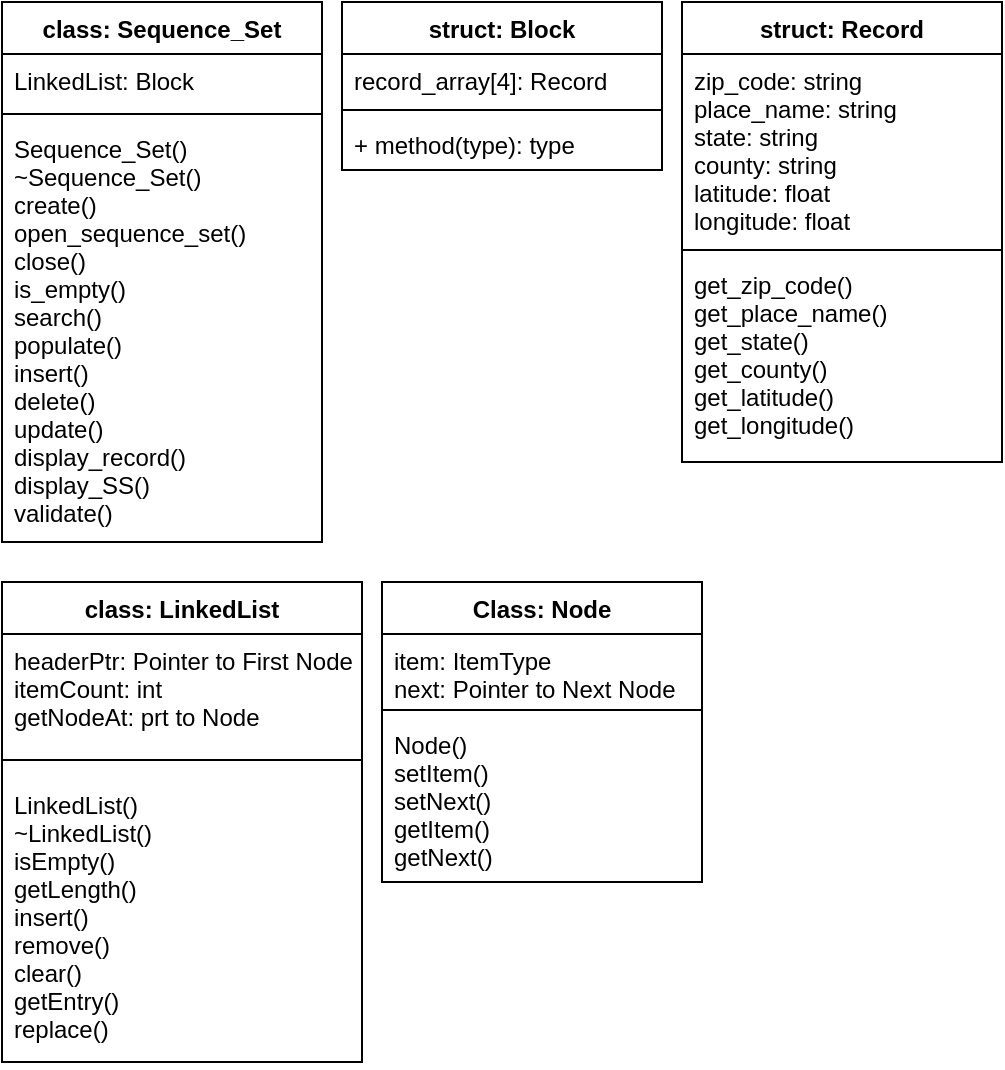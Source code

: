 <mxfile version="12.1.7" type="github" pages="1">
  <diagram id="Ys3HZVprmhT14fWjxTii" name="Page-1">
    <mxGraphModel dx="885" dy="529" grid="1" gridSize="10" guides="1" tooltips="1" connect="1" arrows="1" fold="1" page="1" pageScale="1" pageWidth="850" pageHeight="1100" math="0" shadow="0">
      <root>
        <mxCell id="0"/>
        <mxCell id="1" parent="0"/>
        <mxCell id="aJFEXek-DKKWGumUrWXr-6" value="class: Sequence_Set" style="swimlane;fontStyle=1;align=center;verticalAlign=top;childLayout=stackLayout;horizontal=1;startSize=26;horizontalStack=0;resizeParent=1;resizeParentMax=0;resizeLast=0;collapsible=1;marginBottom=0;" parent="1" vertex="1">
          <mxGeometry x="70" y="400" width="160" height="270" as="geometry"/>
        </mxCell>
        <mxCell id="aJFEXek-DKKWGumUrWXr-7" value="LinkedList: Block" style="text;strokeColor=none;fillColor=none;align=left;verticalAlign=top;spacingLeft=4;spacingRight=4;overflow=hidden;rotatable=0;points=[[0,0.5],[1,0.5]];portConstraint=eastwest;" parent="aJFEXek-DKKWGumUrWXr-6" vertex="1">
          <mxGeometry y="26" width="160" height="26" as="geometry"/>
        </mxCell>
        <mxCell id="aJFEXek-DKKWGumUrWXr-8" value="" style="line;strokeWidth=1;fillColor=none;align=left;verticalAlign=middle;spacingTop=-1;spacingLeft=3;spacingRight=3;rotatable=0;labelPosition=right;points=[];portConstraint=eastwest;" parent="aJFEXek-DKKWGumUrWXr-6" vertex="1">
          <mxGeometry y="52" width="160" height="8" as="geometry"/>
        </mxCell>
        <mxCell id="aJFEXek-DKKWGumUrWXr-9" value="Sequence_Set()&#xa;~Sequence_Set()&#xa;create()&#xa;open_sequence_set()&#xa;close()&#xa;is_empty()&#xa;search()&#xa;populate()&#xa;insert()&#xa;delete()&#xa;update()&#xa;display_record()&#xa;display_SS()&#xa;validate()" style="text;strokeColor=none;fillColor=none;align=left;verticalAlign=top;spacingLeft=4;spacingRight=4;overflow=hidden;rotatable=0;points=[[0,0.5],[1,0.5]];portConstraint=eastwest;" parent="aJFEXek-DKKWGumUrWXr-6" vertex="1">
          <mxGeometry y="60" width="160" height="210" as="geometry"/>
        </mxCell>
        <mxCell id="aJFEXek-DKKWGumUrWXr-12" value="struct: Record" style="swimlane;fontStyle=1;align=center;verticalAlign=top;childLayout=stackLayout;horizontal=1;startSize=26;horizontalStack=0;resizeParent=1;resizeParentMax=0;resizeLast=0;collapsible=1;marginBottom=0;" parent="1" vertex="1">
          <mxGeometry x="410" y="400" width="160" height="230" as="geometry"/>
        </mxCell>
        <mxCell id="aJFEXek-DKKWGumUrWXr-13" value="zip_code: string &#xa;place_name: string&#xa;state: string&#xa;county: string&#xa;latitude: float&#xa;longitude: float&#xa;" style="text;strokeColor=none;fillColor=none;align=left;verticalAlign=top;spacingLeft=4;spacingRight=4;overflow=hidden;rotatable=0;points=[[0,0.5],[1,0.5]];portConstraint=eastwest;" parent="aJFEXek-DKKWGumUrWXr-12" vertex="1">
          <mxGeometry y="26" width="160" height="94" as="geometry"/>
        </mxCell>
        <mxCell id="aJFEXek-DKKWGumUrWXr-14" value="" style="line;strokeWidth=1;fillColor=none;align=left;verticalAlign=middle;spacingTop=-1;spacingLeft=3;spacingRight=3;rotatable=0;labelPosition=right;points=[];portConstraint=eastwest;" parent="aJFEXek-DKKWGumUrWXr-12" vertex="1">
          <mxGeometry y="120" width="160" height="8" as="geometry"/>
        </mxCell>
        <mxCell id="aJFEXek-DKKWGumUrWXr-15" value="get_zip_code()&#xa;get_place_name()&#xa;get_state()&#xa;get_county()&#xa;get_latitude()&#xa;get_longitude()" style="text;strokeColor=none;fillColor=none;align=left;verticalAlign=top;spacingLeft=4;spacingRight=4;overflow=hidden;rotatable=0;points=[[0,0.5],[1,0.5]];portConstraint=eastwest;" parent="aJFEXek-DKKWGumUrWXr-12" vertex="1">
          <mxGeometry y="128" width="160" height="102" as="geometry"/>
        </mxCell>
        <mxCell id="aJFEXek-DKKWGumUrWXr-16" value="class: LinkedList" style="swimlane;fontStyle=1;align=center;verticalAlign=top;childLayout=stackLayout;horizontal=1;startSize=26;horizontalStack=0;resizeParent=1;resizeParentMax=0;resizeLast=0;collapsible=1;marginBottom=0;" parent="1" vertex="1">
          <mxGeometry x="70" y="690" width="180" height="240" as="geometry"/>
        </mxCell>
        <mxCell id="aJFEXek-DKKWGumUrWXr-17" value="headerPtr: Pointer to First Node&#xa;itemCount: int&#xa;getNodeAt: prt to Node&#xa;" style="text;strokeColor=none;fillColor=none;align=left;verticalAlign=top;spacingLeft=4;spacingRight=4;overflow=hidden;rotatable=0;points=[[0,0.5],[1,0.5]];portConstraint=eastwest;" parent="aJFEXek-DKKWGumUrWXr-16" vertex="1">
          <mxGeometry y="26" width="180" height="54" as="geometry"/>
        </mxCell>
        <mxCell id="aJFEXek-DKKWGumUrWXr-18" value="" style="line;strokeWidth=1;fillColor=none;align=left;verticalAlign=middle;spacingTop=-1;spacingLeft=3;spacingRight=3;rotatable=0;labelPosition=right;points=[];portConstraint=eastwest;" parent="aJFEXek-DKKWGumUrWXr-16" vertex="1">
          <mxGeometry y="80" width="180" height="18" as="geometry"/>
        </mxCell>
        <mxCell id="aJFEXek-DKKWGumUrWXr-19" value="LinkedList()&#xa;~LinkedList()&#xa;isEmpty()&#xa;getLength()&#xa;insert()&#xa;remove()&#xa;clear()&#xa;getEntry()&#xa;replace()" style="text;strokeColor=none;fillColor=none;align=left;verticalAlign=top;spacingLeft=4;spacingRight=4;overflow=hidden;rotatable=0;points=[[0,0.5],[1,0.5]];portConstraint=eastwest;" parent="aJFEXek-DKKWGumUrWXr-16" vertex="1">
          <mxGeometry y="98" width="180" height="142" as="geometry"/>
        </mxCell>
        <mxCell id="aJFEXek-DKKWGumUrWXr-24" value="Class: Node" style="swimlane;fontStyle=1;align=center;verticalAlign=top;childLayout=stackLayout;horizontal=1;startSize=26;horizontalStack=0;resizeParent=1;resizeParentMax=0;resizeLast=0;collapsible=1;marginBottom=0;" parent="1" vertex="1">
          <mxGeometry x="260" y="690" width="160" height="150" as="geometry"/>
        </mxCell>
        <mxCell id="aJFEXek-DKKWGumUrWXr-25" value="item: ItemType&#xa;next: Pointer to Next Node" style="text;strokeColor=none;fillColor=none;align=left;verticalAlign=top;spacingLeft=4;spacingRight=4;overflow=hidden;rotatable=0;points=[[0,0.5],[1,0.5]];portConstraint=eastwest;" parent="aJFEXek-DKKWGumUrWXr-24" vertex="1">
          <mxGeometry y="26" width="160" height="34" as="geometry"/>
        </mxCell>
        <mxCell id="aJFEXek-DKKWGumUrWXr-26" value="" style="line;strokeWidth=1;fillColor=none;align=left;verticalAlign=middle;spacingTop=-1;spacingLeft=3;spacingRight=3;rotatable=0;labelPosition=right;points=[];portConstraint=eastwest;" parent="aJFEXek-DKKWGumUrWXr-24" vertex="1">
          <mxGeometry y="60" width="160" height="8" as="geometry"/>
        </mxCell>
        <mxCell id="aJFEXek-DKKWGumUrWXr-27" value="Node()&#xa;setItem()&#xa;setNext()&#xa;getItem()&#xa;getNext()" style="text;strokeColor=none;fillColor=none;align=left;verticalAlign=top;spacingLeft=4;spacingRight=4;overflow=hidden;rotatable=0;points=[[0,0.5],[1,0.5]];portConstraint=eastwest;" parent="aJFEXek-DKKWGumUrWXr-24" vertex="1">
          <mxGeometry y="68" width="160" height="82" as="geometry"/>
        </mxCell>
        <mxCell id="aJFEXek-DKKWGumUrWXr-29" value="struct: Block" style="swimlane;fontStyle=1;align=center;verticalAlign=top;childLayout=stackLayout;horizontal=1;startSize=26;horizontalStack=0;resizeParent=1;resizeParentMax=0;resizeLast=0;collapsible=1;marginBottom=0;" parent="1" vertex="1">
          <mxGeometry x="240" y="400" width="160" height="84" as="geometry"/>
        </mxCell>
        <mxCell id="aJFEXek-DKKWGumUrWXr-30" value="record_array[4]: Record" style="text;strokeColor=none;fillColor=none;align=left;verticalAlign=top;spacingLeft=4;spacingRight=4;overflow=hidden;rotatable=0;points=[[0,0.5],[1,0.5]];portConstraint=eastwest;" parent="aJFEXek-DKKWGumUrWXr-29" vertex="1">
          <mxGeometry y="26" width="160" height="24" as="geometry"/>
        </mxCell>
        <mxCell id="aJFEXek-DKKWGumUrWXr-31" value="" style="line;strokeWidth=1;fillColor=none;align=left;verticalAlign=middle;spacingTop=-1;spacingLeft=3;spacingRight=3;rotatable=0;labelPosition=right;points=[];portConstraint=eastwest;" parent="aJFEXek-DKKWGumUrWXr-29" vertex="1">
          <mxGeometry y="50" width="160" height="8" as="geometry"/>
        </mxCell>
        <mxCell id="aJFEXek-DKKWGumUrWXr-32" value="+ method(type): type" style="text;strokeColor=none;fillColor=none;align=left;verticalAlign=top;spacingLeft=4;spacingRight=4;overflow=hidden;rotatable=0;points=[[0,0.5],[1,0.5]];portConstraint=eastwest;" parent="aJFEXek-DKKWGumUrWXr-29" vertex="1">
          <mxGeometry y="58" width="160" height="26" as="geometry"/>
        </mxCell>
      </root>
    </mxGraphModel>
  </diagram>
</mxfile>
